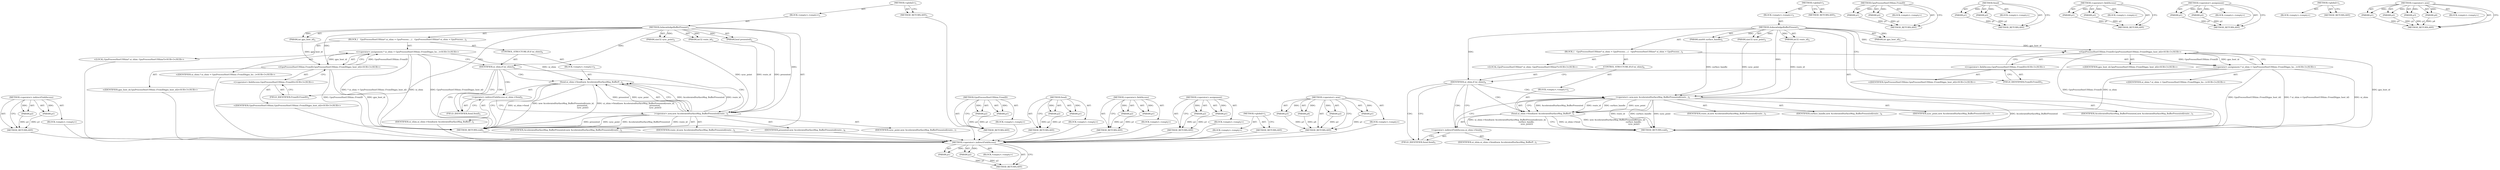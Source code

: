 digraph "&lt;operator&gt;.new" {
vulnerable_81 [label=<(METHOD,&lt;operator&gt;.indirectFieldAccess)>];
vulnerable_82 [label=<(PARAM,p1)>];
vulnerable_83 [label=<(PARAM,p2)>];
vulnerable_84 [label=<(BLOCK,&lt;empty&gt;,&lt;empty&gt;)>];
vulnerable_85 [label=<(METHOD_RETURN,ANY)>];
vulnerable_6 [label=<(METHOD,&lt;global&gt;)<SUB>1</SUB>>];
vulnerable_7 [label=<(BLOCK,&lt;empty&gt;,&lt;empty&gt;)<SUB>1</SUB>>];
vulnerable_8 [label=<(METHOD,AcknowledgeBufferPresent)<SUB>1</SUB>>];
vulnerable_9 [label=<(PARAM,int32 route_id)<SUB>2</SUB>>];
vulnerable_10 [label=<(PARAM,int gpu_host_id)<SUB>2</SUB>>];
vulnerable_11 [label=<(PARAM,bool presented)<SUB>2</SUB>>];
vulnerable_12 [label=<(PARAM,uint32 sync_point)<SUB>2</SUB>>];
vulnerable_13 [label=<(BLOCK,{
   GpuProcessHostUIShim* ui_shim = GpuProcess...,{
   GpuProcessHostUIShim* ui_shim = GpuProcess...)<SUB>2</SUB>>];
vulnerable_14 [label="<(LOCAL,GpuProcessHostUIShim* ui_shim: GpuProcessHostUIShim*)<SUB>3</SUB>>"];
vulnerable_15 [label="<(&lt;operator&gt;.assignment,* ui_shim = GpuProcessHostUIShim::FromID(gpu_ho...)<SUB>3</SUB>>"];
vulnerable_16 [label="<(IDENTIFIER,ui_shim,* ui_shim = GpuProcessHostUIShim::FromID(gpu_ho...)<SUB>3</SUB>>"];
vulnerable_17 [label="<(GpuProcessHostUIShim.FromID,GpuProcessHostUIShim::FromID(gpu_host_id))<SUB>3</SUB>>"];
vulnerable_18 [label="<(&lt;operator&gt;.fieldAccess,GpuProcessHostUIShim::FromID)<SUB>3</SUB>>"];
vulnerable_19 [label="<(IDENTIFIER,GpuProcessHostUIShim,GpuProcessHostUIShim::FromID(gpu_host_id))<SUB>3</SUB>>"];
vulnerable_20 [label=<(FIELD_IDENTIFIER,FromID,FromID)<SUB>3</SUB>>];
vulnerable_21 [label="<(IDENTIFIER,gpu_host_id,GpuProcessHostUIShim::FromID(gpu_host_id))<SUB>3</SUB>>"];
vulnerable_22 [label=<(CONTROL_STRUCTURE,IF,if (ui_shim))<SUB>4</SUB>>];
vulnerable_23 [label=<(IDENTIFIER,ui_shim,if (ui_shim))<SUB>4</SUB>>];
vulnerable_24 [label=<(BLOCK,&lt;empty&gt;,&lt;empty&gt;)<SUB>5</SUB>>];
vulnerable_25 [label=<(Send,ui_shim-&gt;Send(new AcceleratedSurfaceMsg_BufferP...)<SUB>5</SUB>>];
vulnerable_26 [label=<(&lt;operator&gt;.indirectFieldAccess,ui_shim-&gt;Send)<SUB>5</SUB>>];
vulnerable_27 [label=<(IDENTIFIER,ui_shim,ui_shim-&gt;Send(new AcceleratedSurfaceMsg_BufferP...)<SUB>5</SUB>>];
vulnerable_28 [label=<(FIELD_IDENTIFIER,Send,Send)<SUB>5</SUB>>];
vulnerable_29 [label=<(&lt;operator&gt;.new,new AcceleratedSurfaceMsg_BufferPresented(route...)<SUB>5</SUB>>];
vulnerable_30 [label=<(IDENTIFIER,AcceleratedSurfaceMsg_BufferPresented,new AcceleratedSurfaceMsg_BufferPresented(route...)<SUB>5</SUB>>];
vulnerable_31 [label=<(IDENTIFIER,route_id,new AcceleratedSurfaceMsg_BufferPresented(route...)<SUB>5</SUB>>];
vulnerable_32 [label=<(IDENTIFIER,presented,new AcceleratedSurfaceMsg_BufferPresented(route...)<SUB>6</SUB>>];
vulnerable_33 [label=<(IDENTIFIER,sync_point,new AcceleratedSurfaceMsg_BufferPresented(route...)<SUB>7</SUB>>];
vulnerable_34 [label=<(METHOD_RETURN,void)<SUB>1</SUB>>];
vulnerable_36 [label=<(METHOD_RETURN,ANY)<SUB>1</SUB>>];
vulnerable_66 [label=<(METHOD,GpuProcessHostUIShim.FromID)>];
vulnerable_67 [label=<(PARAM,p1)>];
vulnerable_68 [label=<(PARAM,p2)>];
vulnerable_69 [label=<(BLOCK,&lt;empty&gt;,&lt;empty&gt;)>];
vulnerable_70 [label=<(METHOD_RETURN,ANY)>];
vulnerable_76 [label=<(METHOD,Send)>];
vulnerable_77 [label=<(PARAM,p1)>];
vulnerable_78 [label=<(PARAM,p2)>];
vulnerable_79 [label=<(BLOCK,&lt;empty&gt;,&lt;empty&gt;)>];
vulnerable_80 [label=<(METHOD_RETURN,ANY)>];
vulnerable_71 [label=<(METHOD,&lt;operator&gt;.fieldAccess)>];
vulnerable_72 [label=<(PARAM,p1)>];
vulnerable_73 [label=<(PARAM,p2)>];
vulnerable_74 [label=<(BLOCK,&lt;empty&gt;,&lt;empty&gt;)>];
vulnerable_75 [label=<(METHOD_RETURN,ANY)>];
vulnerable_61 [label=<(METHOD,&lt;operator&gt;.assignment)>];
vulnerable_62 [label=<(PARAM,p1)>];
vulnerable_63 [label=<(PARAM,p2)>];
vulnerable_64 [label=<(BLOCK,&lt;empty&gt;,&lt;empty&gt;)>];
vulnerable_65 [label=<(METHOD_RETURN,ANY)>];
vulnerable_55 [label=<(METHOD,&lt;global&gt;)<SUB>1</SUB>>];
vulnerable_56 [label=<(BLOCK,&lt;empty&gt;,&lt;empty&gt;)>];
vulnerable_57 [label=<(METHOD_RETURN,ANY)>];
vulnerable_86 [label=<(METHOD,&lt;operator&gt;.new)>];
vulnerable_87 [label=<(PARAM,p1)>];
vulnerable_88 [label=<(PARAM,p2)>];
vulnerable_89 [label=<(PARAM,p3)>];
vulnerable_90 [label=<(PARAM,p4)>];
vulnerable_91 [label=<(BLOCK,&lt;empty&gt;,&lt;empty&gt;)>];
vulnerable_92 [label=<(METHOD_RETURN,ANY)>];
fixed_81 [label=<(METHOD,&lt;operator&gt;.indirectFieldAccess)>];
fixed_82 [label=<(PARAM,p1)>];
fixed_83 [label=<(PARAM,p2)>];
fixed_84 [label=<(BLOCK,&lt;empty&gt;,&lt;empty&gt;)>];
fixed_85 [label=<(METHOD_RETURN,ANY)>];
fixed_6 [label=<(METHOD,&lt;global&gt;)<SUB>1</SUB>>];
fixed_7 [label=<(BLOCK,&lt;empty&gt;,&lt;empty&gt;)<SUB>1</SUB>>];
fixed_8 [label=<(METHOD,AcknowledgeBufferPresent)<SUB>1</SUB>>];
fixed_9 [label=<(PARAM,int32 route_id)<SUB>2</SUB>>];
fixed_10 [label=<(PARAM,int gpu_host_id)<SUB>2</SUB>>];
fixed_11 [label=<(PARAM,uint64 surface_handle)<SUB>2</SUB>>];
fixed_12 [label=<(PARAM,uint32 sync_point)<SUB>2</SUB>>];
fixed_13 [label=<(BLOCK,{
   GpuProcessHostUIShim* ui_shim = GpuProcess...,{
   GpuProcessHostUIShim* ui_shim = GpuProcess...)<SUB>2</SUB>>];
fixed_14 [label="<(LOCAL,GpuProcessHostUIShim* ui_shim: GpuProcessHostUIShim*)<SUB>3</SUB>>"];
fixed_15 [label="<(&lt;operator&gt;.assignment,* ui_shim = GpuProcessHostUIShim::FromID(gpu_ho...)<SUB>3</SUB>>"];
fixed_16 [label="<(IDENTIFIER,ui_shim,* ui_shim = GpuProcessHostUIShim::FromID(gpu_ho...)<SUB>3</SUB>>"];
fixed_17 [label="<(GpuProcessHostUIShim.FromID,GpuProcessHostUIShim::FromID(gpu_host_id))<SUB>3</SUB>>"];
fixed_18 [label="<(&lt;operator&gt;.fieldAccess,GpuProcessHostUIShim::FromID)<SUB>3</SUB>>"];
fixed_19 [label="<(IDENTIFIER,GpuProcessHostUIShim,GpuProcessHostUIShim::FromID(gpu_host_id))<SUB>3</SUB>>"];
fixed_20 [label=<(FIELD_IDENTIFIER,FromID,FromID)<SUB>3</SUB>>];
fixed_21 [label="<(IDENTIFIER,gpu_host_id,GpuProcessHostUIShim::FromID(gpu_host_id))<SUB>3</SUB>>"];
fixed_22 [label=<(CONTROL_STRUCTURE,IF,if (ui_shim))<SUB>4</SUB>>];
fixed_23 [label=<(IDENTIFIER,ui_shim,if (ui_shim))<SUB>4</SUB>>];
fixed_24 [label=<(BLOCK,&lt;empty&gt;,&lt;empty&gt;)<SUB>5</SUB>>];
fixed_25 [label=<(Send,ui_shim-&gt;Send(new AcceleratedSurfaceMsg_BufferP...)<SUB>5</SUB>>];
fixed_26 [label=<(&lt;operator&gt;.indirectFieldAccess,ui_shim-&gt;Send)<SUB>5</SUB>>];
fixed_27 [label=<(IDENTIFIER,ui_shim,ui_shim-&gt;Send(new AcceleratedSurfaceMsg_BufferP...)<SUB>5</SUB>>];
fixed_28 [label=<(FIELD_IDENTIFIER,Send,Send)<SUB>5</SUB>>];
fixed_29 [label=<(&lt;operator&gt;.new,new AcceleratedSurfaceMsg_BufferPresented(route...)<SUB>5</SUB>>];
fixed_30 [label=<(IDENTIFIER,AcceleratedSurfaceMsg_BufferPresented,new AcceleratedSurfaceMsg_BufferPresented(route...)<SUB>5</SUB>>];
fixed_31 [label=<(IDENTIFIER,route_id,new AcceleratedSurfaceMsg_BufferPresented(route...)<SUB>5</SUB>>];
fixed_32 [label=<(IDENTIFIER,surface_handle,new AcceleratedSurfaceMsg_BufferPresented(route...)<SUB>6</SUB>>];
fixed_33 [label=<(IDENTIFIER,sync_point,new AcceleratedSurfaceMsg_BufferPresented(route...)<SUB>7</SUB>>];
fixed_34 [label=<(METHOD_RETURN,void)<SUB>1</SUB>>];
fixed_36 [label=<(METHOD_RETURN,ANY)<SUB>1</SUB>>];
fixed_66 [label=<(METHOD,GpuProcessHostUIShim.FromID)>];
fixed_67 [label=<(PARAM,p1)>];
fixed_68 [label=<(PARAM,p2)>];
fixed_69 [label=<(BLOCK,&lt;empty&gt;,&lt;empty&gt;)>];
fixed_70 [label=<(METHOD_RETURN,ANY)>];
fixed_76 [label=<(METHOD,Send)>];
fixed_77 [label=<(PARAM,p1)>];
fixed_78 [label=<(PARAM,p2)>];
fixed_79 [label=<(BLOCK,&lt;empty&gt;,&lt;empty&gt;)>];
fixed_80 [label=<(METHOD_RETURN,ANY)>];
fixed_71 [label=<(METHOD,&lt;operator&gt;.fieldAccess)>];
fixed_72 [label=<(PARAM,p1)>];
fixed_73 [label=<(PARAM,p2)>];
fixed_74 [label=<(BLOCK,&lt;empty&gt;,&lt;empty&gt;)>];
fixed_75 [label=<(METHOD_RETURN,ANY)>];
fixed_61 [label=<(METHOD,&lt;operator&gt;.assignment)>];
fixed_62 [label=<(PARAM,p1)>];
fixed_63 [label=<(PARAM,p2)>];
fixed_64 [label=<(BLOCK,&lt;empty&gt;,&lt;empty&gt;)>];
fixed_65 [label=<(METHOD_RETURN,ANY)>];
fixed_55 [label=<(METHOD,&lt;global&gt;)<SUB>1</SUB>>];
fixed_56 [label=<(BLOCK,&lt;empty&gt;,&lt;empty&gt;)>];
fixed_57 [label=<(METHOD_RETURN,ANY)>];
fixed_86 [label=<(METHOD,&lt;operator&gt;.new)>];
fixed_87 [label=<(PARAM,p1)>];
fixed_88 [label=<(PARAM,p2)>];
fixed_89 [label=<(PARAM,p3)>];
fixed_90 [label=<(PARAM,p4)>];
fixed_91 [label=<(BLOCK,&lt;empty&gt;,&lt;empty&gt;)>];
fixed_92 [label=<(METHOD_RETURN,ANY)>];
vulnerable_81 -> vulnerable_82  [key=0, label="AST: "];
vulnerable_81 -> vulnerable_82  [key=1, label="DDG: "];
vulnerable_81 -> vulnerable_84  [key=0, label="AST: "];
vulnerable_81 -> vulnerable_83  [key=0, label="AST: "];
vulnerable_81 -> vulnerable_83  [key=1, label="DDG: "];
vulnerable_81 -> vulnerable_85  [key=0, label="AST: "];
vulnerable_81 -> vulnerable_85  [key=1, label="CFG: "];
vulnerable_82 -> vulnerable_85  [key=0, label="DDG: p1"];
vulnerable_83 -> vulnerable_85  [key=0, label="DDG: p2"];
vulnerable_84 -> fixed_81  [key=0];
vulnerable_85 -> fixed_81  [key=0];
vulnerable_6 -> vulnerable_7  [key=0, label="AST: "];
vulnerable_6 -> vulnerable_36  [key=0, label="AST: "];
vulnerable_6 -> vulnerable_36  [key=1, label="CFG: "];
vulnerable_7 -> vulnerable_8  [key=0, label="AST: "];
vulnerable_8 -> vulnerable_9  [key=0, label="AST: "];
vulnerable_8 -> vulnerable_9  [key=1, label="DDG: "];
vulnerable_8 -> vulnerable_10  [key=0, label="AST: "];
vulnerable_8 -> vulnerable_10  [key=1, label="DDG: "];
vulnerable_8 -> vulnerable_11  [key=0, label="AST: "];
vulnerable_8 -> vulnerable_11  [key=1, label="DDG: "];
vulnerable_8 -> vulnerable_12  [key=0, label="AST: "];
vulnerable_8 -> vulnerable_12  [key=1, label="DDG: "];
vulnerable_8 -> vulnerable_13  [key=0, label="AST: "];
vulnerable_8 -> vulnerable_34  [key=0, label="AST: "];
vulnerable_8 -> vulnerable_20  [key=0, label="CFG: "];
vulnerable_8 -> vulnerable_23  [key=0, label="DDG: "];
vulnerable_8 -> vulnerable_17  [key=0, label="DDG: "];
vulnerable_8 -> vulnerable_29  [key=0, label="DDG: "];
vulnerable_9 -> vulnerable_29  [key=0, label="DDG: route_id"];
vulnerable_10 -> vulnerable_17  [key=0, label="DDG: gpu_host_id"];
vulnerable_11 -> vulnerable_29  [key=0, label="DDG: presented"];
vulnerable_12 -> vulnerable_29  [key=0, label="DDG: sync_point"];
vulnerable_13 -> vulnerable_14  [key=0, label="AST: "];
vulnerable_13 -> vulnerable_15  [key=0, label="AST: "];
vulnerable_13 -> vulnerable_22  [key=0, label="AST: "];
vulnerable_14 -> fixed_81  [key=0];
vulnerable_15 -> vulnerable_16  [key=0, label="AST: "];
vulnerable_15 -> vulnerable_17  [key=0, label="AST: "];
vulnerable_15 -> vulnerable_23  [key=0, label="CFG: "];
vulnerable_15 -> vulnerable_34  [key=0, label="DDG: ui_shim"];
vulnerable_15 -> vulnerable_34  [key=1, label="DDG: GpuProcessHostUIShim::FromID(gpu_host_id)"];
vulnerable_15 -> vulnerable_34  [key=2, label="DDG: * ui_shim = GpuProcessHostUIShim::FromID(gpu_host_id)"];
vulnerable_15 -> vulnerable_25  [key=0, label="DDG: ui_shim"];
vulnerable_16 -> fixed_81  [key=0];
vulnerable_17 -> vulnerable_18  [key=0, label="AST: "];
vulnerable_17 -> vulnerable_21  [key=0, label="AST: "];
vulnerable_17 -> vulnerable_15  [key=0, label="CFG: "];
vulnerable_17 -> vulnerable_15  [key=1, label="DDG: GpuProcessHostUIShim::FromID"];
vulnerable_17 -> vulnerable_15  [key=2, label="DDG: gpu_host_id"];
vulnerable_17 -> vulnerable_34  [key=0, label="DDG: GpuProcessHostUIShim::FromID"];
vulnerable_17 -> vulnerable_34  [key=1, label="DDG: gpu_host_id"];
vulnerable_18 -> vulnerable_19  [key=0, label="AST: "];
vulnerable_18 -> vulnerable_20  [key=0, label="AST: "];
vulnerable_18 -> vulnerable_17  [key=0, label="CFG: "];
vulnerable_19 -> fixed_81  [key=0];
vulnerable_20 -> vulnerable_18  [key=0, label="CFG: "];
vulnerable_21 -> fixed_81  [key=0];
vulnerable_22 -> vulnerable_23  [key=0, label="AST: "];
vulnerable_22 -> vulnerable_24  [key=0, label="AST: "];
vulnerable_23 -> vulnerable_34  [key=0, label="CFG: "];
vulnerable_23 -> vulnerable_28  [key=0, label="CFG: "];
vulnerable_23 -> vulnerable_28  [key=1, label="CDG: "];
vulnerable_23 -> vulnerable_29  [key=0, label="CDG: "];
vulnerable_23 -> vulnerable_25  [key=0, label="CDG: "];
vulnerable_23 -> vulnerable_26  [key=0, label="CDG: "];
vulnerable_24 -> vulnerable_25  [key=0, label="AST: "];
vulnerable_25 -> vulnerable_26  [key=0, label="AST: "];
vulnerable_25 -> vulnerable_29  [key=0, label="AST: "];
vulnerable_25 -> vulnerable_34  [key=0, label="CFG: "];
vulnerable_25 -> vulnerable_34  [key=1, label="DDG: ui_shim-&gt;Send"];
vulnerable_25 -> vulnerable_34  [key=2, label="DDG: new AcceleratedSurfaceMsg_BufferPresented(route_id,
                                                            presented,
                                                             sync_point)"];
vulnerable_25 -> vulnerable_34  [key=3, label="DDG: ui_shim-&gt;Send(new AcceleratedSurfaceMsg_BufferPresented(route_id,
                                                            presented,
                                                             sync_point))"];
vulnerable_26 -> vulnerable_27  [key=0, label="AST: "];
vulnerable_26 -> vulnerable_28  [key=0, label="AST: "];
vulnerable_26 -> vulnerable_29  [key=0, label="CFG: "];
vulnerable_27 -> fixed_81  [key=0];
vulnerable_28 -> vulnerable_26  [key=0, label="CFG: "];
vulnerable_29 -> vulnerable_30  [key=0, label="AST: "];
vulnerable_29 -> vulnerable_31  [key=0, label="AST: "];
vulnerable_29 -> vulnerable_32  [key=0, label="AST: "];
vulnerable_29 -> vulnerable_33  [key=0, label="AST: "];
vulnerable_29 -> vulnerable_25  [key=0, label="CFG: "];
vulnerable_29 -> vulnerable_25  [key=1, label="DDG: AcceleratedSurfaceMsg_BufferPresented"];
vulnerable_29 -> vulnerable_25  [key=2, label="DDG: route_id"];
vulnerable_29 -> vulnerable_25  [key=3, label="DDG: presented"];
vulnerable_29 -> vulnerable_25  [key=4, label="DDG: sync_point"];
vulnerable_29 -> vulnerable_34  [key=0, label="DDG: route_id"];
vulnerable_29 -> vulnerable_34  [key=1, label="DDG: presented"];
vulnerable_29 -> vulnerable_34  [key=2, label="DDG: sync_point"];
vulnerable_29 -> vulnerable_34  [key=3, label="DDG: AcceleratedSurfaceMsg_BufferPresented"];
vulnerable_30 -> fixed_81  [key=0];
vulnerable_31 -> fixed_81  [key=0];
vulnerable_32 -> fixed_81  [key=0];
vulnerable_33 -> fixed_81  [key=0];
vulnerable_34 -> fixed_81  [key=0];
vulnerable_36 -> fixed_81  [key=0];
vulnerable_66 -> vulnerable_67  [key=0, label="AST: "];
vulnerable_66 -> vulnerable_67  [key=1, label="DDG: "];
vulnerable_66 -> vulnerable_69  [key=0, label="AST: "];
vulnerable_66 -> vulnerable_68  [key=0, label="AST: "];
vulnerable_66 -> vulnerable_68  [key=1, label="DDG: "];
vulnerable_66 -> vulnerable_70  [key=0, label="AST: "];
vulnerable_66 -> vulnerable_70  [key=1, label="CFG: "];
vulnerable_67 -> vulnerable_70  [key=0, label="DDG: p1"];
vulnerable_68 -> vulnerable_70  [key=0, label="DDG: p2"];
vulnerable_69 -> fixed_81  [key=0];
vulnerable_70 -> fixed_81  [key=0];
vulnerable_76 -> vulnerable_77  [key=0, label="AST: "];
vulnerable_76 -> vulnerable_77  [key=1, label="DDG: "];
vulnerable_76 -> vulnerable_79  [key=0, label="AST: "];
vulnerable_76 -> vulnerable_78  [key=0, label="AST: "];
vulnerable_76 -> vulnerable_78  [key=1, label="DDG: "];
vulnerable_76 -> vulnerable_80  [key=0, label="AST: "];
vulnerable_76 -> vulnerable_80  [key=1, label="CFG: "];
vulnerable_77 -> vulnerable_80  [key=0, label="DDG: p1"];
vulnerable_78 -> vulnerable_80  [key=0, label="DDG: p2"];
vulnerable_79 -> fixed_81  [key=0];
vulnerable_80 -> fixed_81  [key=0];
vulnerable_71 -> vulnerable_72  [key=0, label="AST: "];
vulnerable_71 -> vulnerable_72  [key=1, label="DDG: "];
vulnerable_71 -> vulnerable_74  [key=0, label="AST: "];
vulnerable_71 -> vulnerable_73  [key=0, label="AST: "];
vulnerable_71 -> vulnerable_73  [key=1, label="DDG: "];
vulnerable_71 -> vulnerable_75  [key=0, label="AST: "];
vulnerable_71 -> vulnerable_75  [key=1, label="CFG: "];
vulnerable_72 -> vulnerable_75  [key=0, label="DDG: p1"];
vulnerable_73 -> vulnerable_75  [key=0, label="DDG: p2"];
vulnerable_74 -> fixed_81  [key=0];
vulnerable_75 -> fixed_81  [key=0];
vulnerable_61 -> vulnerable_62  [key=0, label="AST: "];
vulnerable_61 -> vulnerable_62  [key=1, label="DDG: "];
vulnerable_61 -> vulnerable_64  [key=0, label="AST: "];
vulnerable_61 -> vulnerable_63  [key=0, label="AST: "];
vulnerable_61 -> vulnerable_63  [key=1, label="DDG: "];
vulnerable_61 -> vulnerable_65  [key=0, label="AST: "];
vulnerable_61 -> vulnerable_65  [key=1, label="CFG: "];
vulnerable_62 -> vulnerable_65  [key=0, label="DDG: p1"];
vulnerable_63 -> vulnerable_65  [key=0, label="DDG: p2"];
vulnerable_64 -> fixed_81  [key=0];
vulnerable_65 -> fixed_81  [key=0];
vulnerable_55 -> vulnerable_56  [key=0, label="AST: "];
vulnerable_55 -> vulnerable_57  [key=0, label="AST: "];
vulnerable_55 -> vulnerable_57  [key=1, label="CFG: "];
vulnerable_56 -> fixed_81  [key=0];
vulnerable_57 -> fixed_81  [key=0];
vulnerable_86 -> vulnerable_87  [key=0, label="AST: "];
vulnerable_86 -> vulnerable_87  [key=1, label="DDG: "];
vulnerable_86 -> vulnerable_91  [key=0, label="AST: "];
vulnerable_86 -> vulnerable_88  [key=0, label="AST: "];
vulnerable_86 -> vulnerable_88  [key=1, label="DDG: "];
vulnerable_86 -> vulnerable_92  [key=0, label="AST: "];
vulnerable_86 -> vulnerable_92  [key=1, label="CFG: "];
vulnerable_86 -> vulnerable_89  [key=0, label="AST: "];
vulnerable_86 -> vulnerable_89  [key=1, label="DDG: "];
vulnerable_86 -> vulnerable_90  [key=0, label="AST: "];
vulnerable_86 -> vulnerable_90  [key=1, label="DDG: "];
vulnerable_87 -> vulnerable_92  [key=0, label="DDG: p1"];
vulnerable_88 -> vulnerable_92  [key=0, label="DDG: p2"];
vulnerable_89 -> vulnerable_92  [key=0, label="DDG: p3"];
vulnerable_90 -> vulnerable_92  [key=0, label="DDG: p4"];
vulnerable_91 -> fixed_81  [key=0];
vulnerable_92 -> fixed_81  [key=0];
fixed_81 -> fixed_82  [key=0, label="AST: "];
fixed_81 -> fixed_82  [key=1, label="DDG: "];
fixed_81 -> fixed_84  [key=0, label="AST: "];
fixed_81 -> fixed_83  [key=0, label="AST: "];
fixed_81 -> fixed_83  [key=1, label="DDG: "];
fixed_81 -> fixed_85  [key=0, label="AST: "];
fixed_81 -> fixed_85  [key=1, label="CFG: "];
fixed_82 -> fixed_85  [key=0, label="DDG: p1"];
fixed_83 -> fixed_85  [key=0, label="DDG: p2"];
fixed_6 -> fixed_7  [key=0, label="AST: "];
fixed_6 -> fixed_36  [key=0, label="AST: "];
fixed_6 -> fixed_36  [key=1, label="CFG: "];
fixed_7 -> fixed_8  [key=0, label="AST: "];
fixed_8 -> fixed_9  [key=0, label="AST: "];
fixed_8 -> fixed_9  [key=1, label="DDG: "];
fixed_8 -> fixed_10  [key=0, label="AST: "];
fixed_8 -> fixed_10  [key=1, label="DDG: "];
fixed_8 -> fixed_11  [key=0, label="AST: "];
fixed_8 -> fixed_11  [key=1, label="DDG: "];
fixed_8 -> fixed_12  [key=0, label="AST: "];
fixed_8 -> fixed_12  [key=1, label="DDG: "];
fixed_8 -> fixed_13  [key=0, label="AST: "];
fixed_8 -> fixed_34  [key=0, label="AST: "];
fixed_8 -> fixed_20  [key=0, label="CFG: "];
fixed_8 -> fixed_23  [key=0, label="DDG: "];
fixed_8 -> fixed_17  [key=0, label="DDG: "];
fixed_8 -> fixed_29  [key=0, label="DDG: "];
fixed_9 -> fixed_29  [key=0, label="DDG: route_id"];
fixed_10 -> fixed_17  [key=0, label="DDG: gpu_host_id"];
fixed_11 -> fixed_29  [key=0, label="DDG: surface_handle"];
fixed_12 -> fixed_29  [key=0, label="DDG: sync_point"];
fixed_13 -> fixed_14  [key=0, label="AST: "];
fixed_13 -> fixed_15  [key=0, label="AST: "];
fixed_13 -> fixed_22  [key=0, label="AST: "];
fixed_15 -> fixed_16  [key=0, label="AST: "];
fixed_15 -> fixed_17  [key=0, label="AST: "];
fixed_15 -> fixed_23  [key=0, label="CFG: "];
fixed_15 -> fixed_34  [key=0, label="DDG: ui_shim"];
fixed_15 -> fixed_34  [key=1, label="DDG: GpuProcessHostUIShim::FromID(gpu_host_id)"];
fixed_15 -> fixed_34  [key=2, label="DDG: * ui_shim = GpuProcessHostUIShim::FromID(gpu_host_id)"];
fixed_15 -> fixed_25  [key=0, label="DDG: ui_shim"];
fixed_17 -> fixed_18  [key=0, label="AST: "];
fixed_17 -> fixed_21  [key=0, label="AST: "];
fixed_17 -> fixed_15  [key=0, label="CFG: "];
fixed_17 -> fixed_15  [key=1, label="DDG: GpuProcessHostUIShim::FromID"];
fixed_17 -> fixed_15  [key=2, label="DDG: gpu_host_id"];
fixed_17 -> fixed_34  [key=0, label="DDG: GpuProcessHostUIShim::FromID"];
fixed_17 -> fixed_34  [key=1, label="DDG: gpu_host_id"];
fixed_18 -> fixed_19  [key=0, label="AST: "];
fixed_18 -> fixed_20  [key=0, label="AST: "];
fixed_18 -> fixed_17  [key=0, label="CFG: "];
fixed_20 -> fixed_18  [key=0, label="CFG: "];
fixed_22 -> fixed_23  [key=0, label="AST: "];
fixed_22 -> fixed_24  [key=0, label="AST: "];
fixed_23 -> fixed_34  [key=0, label="CFG: "];
fixed_23 -> fixed_28  [key=0, label="CFG: "];
fixed_23 -> fixed_28  [key=1, label="CDG: "];
fixed_23 -> fixed_29  [key=0, label="CDG: "];
fixed_23 -> fixed_25  [key=0, label="CDG: "];
fixed_23 -> fixed_26  [key=0, label="CDG: "];
fixed_24 -> fixed_25  [key=0, label="AST: "];
fixed_25 -> fixed_26  [key=0, label="AST: "];
fixed_25 -> fixed_29  [key=0, label="AST: "];
fixed_25 -> fixed_34  [key=0, label="CFG: "];
fixed_25 -> fixed_34  [key=1, label="DDG: ui_shim-&gt;Send"];
fixed_25 -> fixed_34  [key=2, label="DDG: new AcceleratedSurfaceMsg_BufferPresented(route_id,
                                                            surface_handle,
                                                             sync_point)"];
fixed_25 -> fixed_34  [key=3, label="DDG: ui_shim-&gt;Send(new AcceleratedSurfaceMsg_BufferPresented(route_id,
                                                            surface_handle,
                                                             sync_point))"];
fixed_26 -> fixed_27  [key=0, label="AST: "];
fixed_26 -> fixed_28  [key=0, label="AST: "];
fixed_26 -> fixed_29  [key=0, label="CFG: "];
fixed_28 -> fixed_26  [key=0, label="CFG: "];
fixed_29 -> fixed_30  [key=0, label="AST: "];
fixed_29 -> fixed_31  [key=0, label="AST: "];
fixed_29 -> fixed_32  [key=0, label="AST: "];
fixed_29 -> fixed_33  [key=0, label="AST: "];
fixed_29 -> fixed_25  [key=0, label="CFG: "];
fixed_29 -> fixed_25  [key=1, label="DDG: AcceleratedSurfaceMsg_BufferPresented"];
fixed_29 -> fixed_25  [key=2, label="DDG: route_id"];
fixed_29 -> fixed_25  [key=3, label="DDG: surface_handle"];
fixed_29 -> fixed_25  [key=4, label="DDG: sync_point"];
fixed_29 -> fixed_34  [key=0, label="DDG: route_id"];
fixed_29 -> fixed_34  [key=1, label="DDG: surface_handle"];
fixed_29 -> fixed_34  [key=2, label="DDG: sync_point"];
fixed_29 -> fixed_34  [key=3, label="DDG: AcceleratedSurfaceMsg_BufferPresented"];
fixed_66 -> fixed_67  [key=0, label="AST: "];
fixed_66 -> fixed_67  [key=1, label="DDG: "];
fixed_66 -> fixed_69  [key=0, label="AST: "];
fixed_66 -> fixed_68  [key=0, label="AST: "];
fixed_66 -> fixed_68  [key=1, label="DDG: "];
fixed_66 -> fixed_70  [key=0, label="AST: "];
fixed_66 -> fixed_70  [key=1, label="CFG: "];
fixed_67 -> fixed_70  [key=0, label="DDG: p1"];
fixed_68 -> fixed_70  [key=0, label="DDG: p2"];
fixed_76 -> fixed_77  [key=0, label="AST: "];
fixed_76 -> fixed_77  [key=1, label="DDG: "];
fixed_76 -> fixed_79  [key=0, label="AST: "];
fixed_76 -> fixed_78  [key=0, label="AST: "];
fixed_76 -> fixed_78  [key=1, label="DDG: "];
fixed_76 -> fixed_80  [key=0, label="AST: "];
fixed_76 -> fixed_80  [key=1, label="CFG: "];
fixed_77 -> fixed_80  [key=0, label="DDG: p1"];
fixed_78 -> fixed_80  [key=0, label="DDG: p2"];
fixed_71 -> fixed_72  [key=0, label="AST: "];
fixed_71 -> fixed_72  [key=1, label="DDG: "];
fixed_71 -> fixed_74  [key=0, label="AST: "];
fixed_71 -> fixed_73  [key=0, label="AST: "];
fixed_71 -> fixed_73  [key=1, label="DDG: "];
fixed_71 -> fixed_75  [key=0, label="AST: "];
fixed_71 -> fixed_75  [key=1, label="CFG: "];
fixed_72 -> fixed_75  [key=0, label="DDG: p1"];
fixed_73 -> fixed_75  [key=0, label="DDG: p2"];
fixed_61 -> fixed_62  [key=0, label="AST: "];
fixed_61 -> fixed_62  [key=1, label="DDG: "];
fixed_61 -> fixed_64  [key=0, label="AST: "];
fixed_61 -> fixed_63  [key=0, label="AST: "];
fixed_61 -> fixed_63  [key=1, label="DDG: "];
fixed_61 -> fixed_65  [key=0, label="AST: "];
fixed_61 -> fixed_65  [key=1, label="CFG: "];
fixed_62 -> fixed_65  [key=0, label="DDG: p1"];
fixed_63 -> fixed_65  [key=0, label="DDG: p2"];
fixed_55 -> fixed_56  [key=0, label="AST: "];
fixed_55 -> fixed_57  [key=0, label="AST: "];
fixed_55 -> fixed_57  [key=1, label="CFG: "];
fixed_86 -> fixed_87  [key=0, label="AST: "];
fixed_86 -> fixed_87  [key=1, label="DDG: "];
fixed_86 -> fixed_91  [key=0, label="AST: "];
fixed_86 -> fixed_88  [key=0, label="AST: "];
fixed_86 -> fixed_88  [key=1, label="DDG: "];
fixed_86 -> fixed_92  [key=0, label="AST: "];
fixed_86 -> fixed_92  [key=1, label="CFG: "];
fixed_86 -> fixed_89  [key=0, label="AST: "];
fixed_86 -> fixed_89  [key=1, label="DDG: "];
fixed_86 -> fixed_90  [key=0, label="AST: "];
fixed_86 -> fixed_90  [key=1, label="DDG: "];
fixed_87 -> fixed_92  [key=0, label="DDG: p1"];
fixed_88 -> fixed_92  [key=0, label="DDG: p2"];
fixed_89 -> fixed_92  [key=0, label="DDG: p3"];
fixed_90 -> fixed_92  [key=0, label="DDG: p4"];
}
